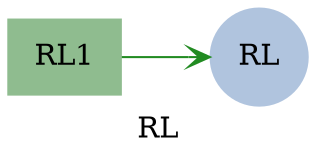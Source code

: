 // This file is generated by the --graph_format option of the Temoa model.  It
// is a Graphviz DOT language text description of a Temoa model instance.  For
// the curious, Graphviz will read this file to create an equivalent image in
// a number of formats, including SVG, PNG, GIF, and PDF.  For example, here
// is how one might invoke Graphviz to create an SVG image from the dot file.
//
// dot -Tsvg -o model.svg model.dot
//
// For more information, see the Graphviz homepage: http://graphviz.org/

// This particular file is the dot language description of the flow of energy
// via the carrier 'RL'.

strict digraph Temoa_energy_carrier {
	label = "RL"

	color       = "black";
	compound    = "True";
	concentrate = "True";
	rankdir     = "LR";
	splines     = "True";

	// Default node attributes
	node [ style="filled" ] ;

	// Default edge attributes
	edge [
	  arrowhead      = "vee",
	  fontsize       = "8",
	  label          = "   ",
	  labelfloat     = "false",
	  len            = "2",
	  weight         = "0.5",
	] ;


	// Define individual nodes (and non-default characteristics)
	subgraph techs {
		node [ color="darkseagreen", shape="box" ] ;

		"RL1" [ href="../processes/process_RL1.svg" ] ;
	}

	subgraph energy_carriers {
		node [ color="lightsteelblue", shape="circle" ] ;

		"RL" [ href="../simple_model.svg" ] ;
	}

	// Define individual edges (and non-default characteristics)
	subgraph outputs {
		edge [ color="forestgreen" ] ;

		"RL1" -> "RL" ;
	}

	subgraph inputs {
		edge [ color="firebrick" ] ;

		// no edges in this section
	}
}
